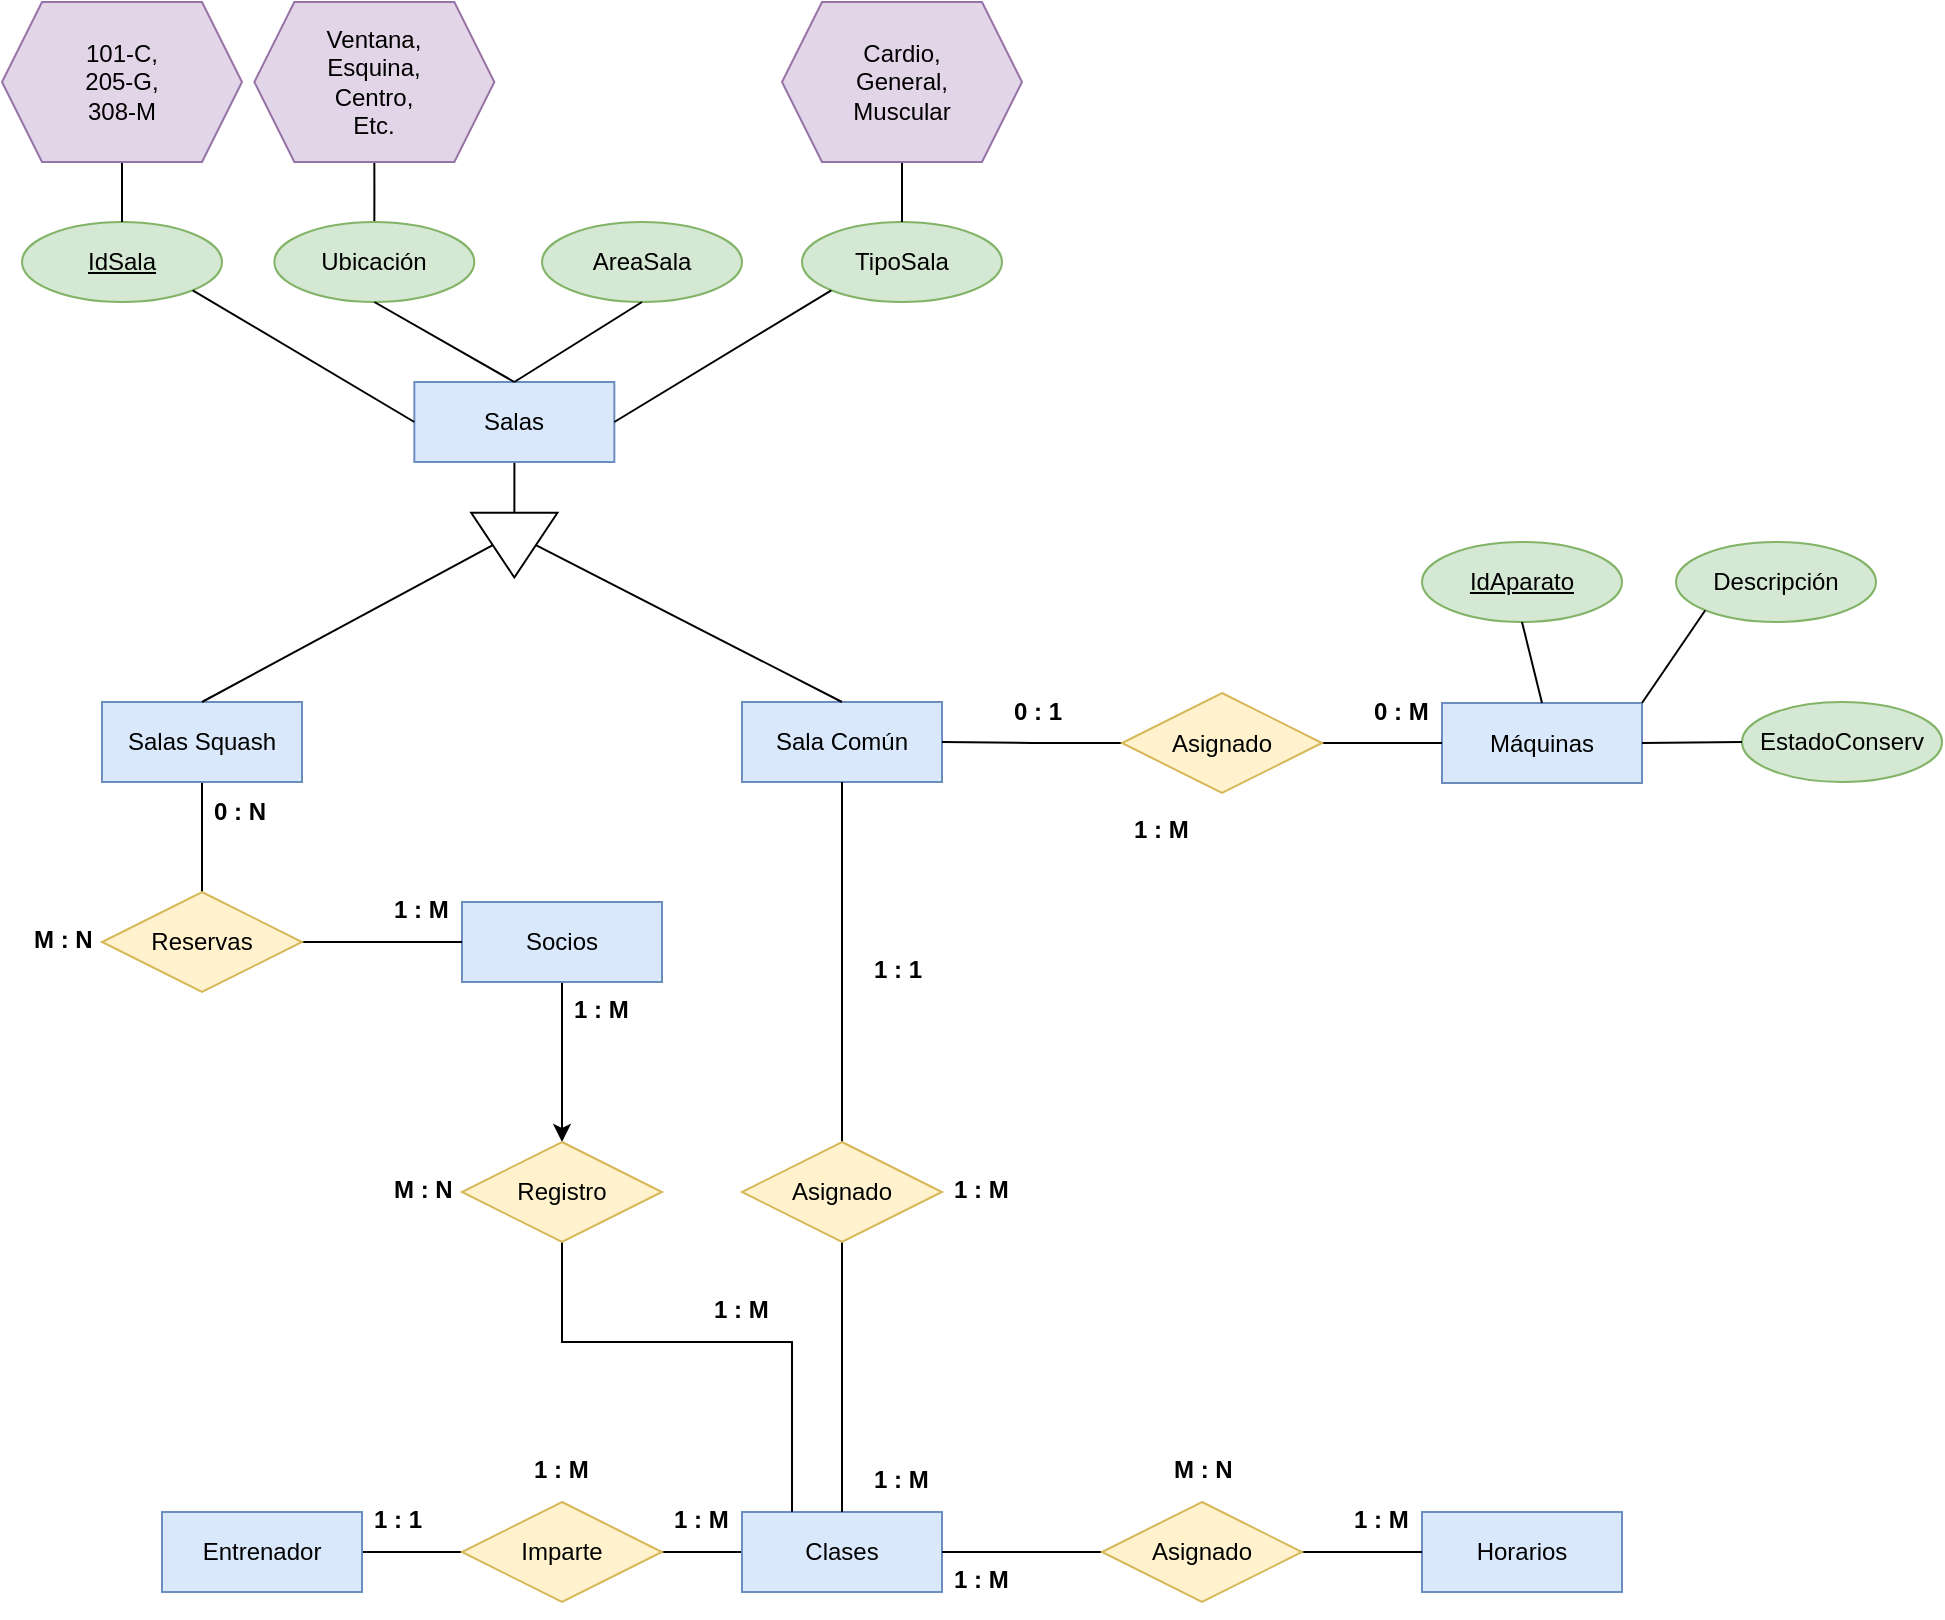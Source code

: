 <mxfile version="24.2.5" type="github">
  <diagram name="Página-1" id="1MkTyme_7WJyzQmy0kGP">
    <mxGraphModel dx="1535" dy="1617" grid="1" gridSize="10" guides="1" tooltips="1" connect="1" arrows="1" fold="1" page="1" pageScale="1" pageWidth="827" pageHeight="1169" math="0" shadow="0">
      <root>
        <mxCell id="0" />
        <mxCell id="1" parent="0" />
        <mxCell id="kHYHPtMem_qtSoGcVM8E-1" value="Sala Común" style="whiteSpace=wrap;html=1;align=center;fillColor=#dae8fc;strokeColor=#6c8ebf;fontSize=12;rounded=0;" parent="1" vertex="1">
          <mxGeometry x="360" y="160" width="100" height="40" as="geometry" />
        </mxCell>
        <mxCell id="Ol6Qqk-GlatQAoq85x_6-18" style="edgeStyle=orthogonalEdgeStyle;rounded=0;orthogonalLoop=1;jettySize=auto;html=1;" edge="1" parent="1" source="kHYHPtMem_qtSoGcVM8E-2" target="Ol6Qqk-GlatQAoq85x_6-17">
          <mxGeometry relative="1" as="geometry" />
        </mxCell>
        <mxCell id="kHYHPtMem_qtSoGcVM8E-2" value="Socios" style="whiteSpace=wrap;html=1;align=center;fillColor=#dae8fc;strokeColor=#6c8ebf;rounded=0;" parent="1" vertex="1">
          <mxGeometry x="220" y="260" width="100" height="40" as="geometry" />
        </mxCell>
        <mxCell id="kHYHPtMem_qtSoGcVM8E-31" value="" style="edgeStyle=orthogonalEdgeStyle;rounded=0;orthogonalLoop=1;jettySize=auto;html=1;endArrow=none;endFill=0;" parent="1" source="kHYHPtMem_qtSoGcVM8E-3" target="kHYHPtMem_qtSoGcVM8E-25" edge="1">
          <mxGeometry relative="1" as="geometry" />
        </mxCell>
        <mxCell id="kHYHPtMem_qtSoGcVM8E-3" value="Entrenador" style="whiteSpace=wrap;html=1;align=center;fillColor=#dae8fc;strokeColor=#6c8ebf;rounded=0;" parent="1" vertex="1">
          <mxGeometry x="70" y="565" width="100" height="40" as="geometry" />
        </mxCell>
        <mxCell id="kHYHPtMem_qtSoGcVM8E-4" value="Máquinas" style="whiteSpace=wrap;html=1;align=center;fillColor=#dae8fc;strokeColor=#6c8ebf;rounded=0;" parent="1" vertex="1">
          <mxGeometry x="710" y="160.5" width="100" height="40" as="geometry" />
        </mxCell>
        <mxCell id="Ol6Qqk-GlatQAoq85x_6-3" style="edgeStyle=orthogonalEdgeStyle;rounded=0;orthogonalLoop=1;jettySize=auto;html=1;entryX=0.5;entryY=0;entryDx=0;entryDy=0;endArrow=none;endFill=0;" edge="1" parent="1" source="kHYHPtMem_qtSoGcVM8E-5" target="Ol6Qqk-GlatQAoq85x_6-1">
          <mxGeometry relative="1" as="geometry" />
        </mxCell>
        <mxCell id="kHYHPtMem_qtSoGcVM8E-5" value="Salas Squash" style="whiteSpace=wrap;html=1;align=center;fillColor=#dae8fc;strokeColor=#6c8ebf;rounded=0;" parent="1" vertex="1">
          <mxGeometry x="40.0" y="160" width="100" height="40" as="geometry" />
        </mxCell>
        <mxCell id="kHYHPtMem_qtSoGcVM8E-12" value="" style="edgeStyle=orthogonalEdgeStyle;rounded=0;orthogonalLoop=1;jettySize=auto;html=1;endArrow=none;endFill=0;" parent="1" source="kHYHPtMem_qtSoGcVM8E-6" target="kHYHPtMem_qtSoGcVM8E-4" edge="1">
          <mxGeometry relative="1" as="geometry" />
        </mxCell>
        <mxCell id="kHYHPtMem_qtSoGcVM8E-16" style="edgeStyle=orthogonalEdgeStyle;rounded=0;orthogonalLoop=1;jettySize=auto;html=1;endArrow=none;endFill=0;" parent="1" source="kHYHPtMem_qtSoGcVM8E-6" target="kHYHPtMem_qtSoGcVM8E-1" edge="1">
          <mxGeometry relative="1" as="geometry" />
        </mxCell>
        <mxCell id="kHYHPtMem_qtSoGcVM8E-6" value="Asignado" style="shape=rhombus;perimeter=rhombusPerimeter;whiteSpace=wrap;html=1;align=center;fillColor=#fff2cc;strokeColor=#d6b656;rounded=0;" parent="1" vertex="1">
          <mxGeometry x="550" y="155.5" width="100" height="50" as="geometry" />
        </mxCell>
        <mxCell id="kHYHPtMem_qtSoGcVM8E-7" value="1 : M" style="text;strokeColor=none;fillColor=none;spacingLeft=4;spacingRight=4;overflow=hidden;rotatable=0;points=[[0,0.5],[1,0.5]];portConstraint=eastwest;fontSize=12;whiteSpace=wrap;html=1;fontStyle=1;rounded=0;" parent="1" vertex="1">
          <mxGeometry x="550" y="210" width="40" height="30" as="geometry" />
        </mxCell>
        <mxCell id="kHYHPtMem_qtSoGcVM8E-30" value="" style="edgeStyle=orthogonalEdgeStyle;rounded=0;orthogonalLoop=1;jettySize=auto;html=1;endArrow=none;endFill=0;" parent="1" source="kHYHPtMem_qtSoGcVM8E-10" target="kHYHPtMem_qtSoGcVM8E-25" edge="1">
          <mxGeometry relative="1" as="geometry" />
        </mxCell>
        <mxCell id="kHYHPtMem_qtSoGcVM8E-10" value="Clases" style="whiteSpace=wrap;html=1;align=center;fillColor=#dae8fc;strokeColor=#6c8ebf;rounded=0;" parent="1" vertex="1">
          <mxGeometry x="360" y="565" width="100" height="40" as="geometry" />
        </mxCell>
        <mxCell id="kHYHPtMem_qtSoGcVM8E-13" value="0 : M" style="text;strokeColor=none;fillColor=none;spacingLeft=4;spacingRight=4;overflow=hidden;rotatable=0;points=[[0,0.5],[1,0.5]];portConstraint=eastwest;fontSize=12;whiteSpace=wrap;html=1;fontStyle=1;rounded=0;" parent="1" vertex="1">
          <mxGeometry x="670" y="150.5" width="40" height="30" as="geometry" />
        </mxCell>
        <mxCell id="kHYHPtMem_qtSoGcVM8E-14" value="0 : 1" style="text;strokeColor=none;fillColor=none;spacingLeft=4;spacingRight=4;overflow=hidden;rotatable=0;points=[[0,0.5],[1,0.5]];portConstraint=eastwest;fontSize=12;whiteSpace=wrap;html=1;fontStyle=1;rounded=0;" parent="1" vertex="1">
          <mxGeometry x="490" y="150.5" width="40" height="30" as="geometry" />
        </mxCell>
        <mxCell id="kHYHPtMem_qtSoGcVM8E-22" value="" style="edgeStyle=orthogonalEdgeStyle;rounded=0;orthogonalLoop=1;jettySize=auto;html=1;endArrow=none;endFill=0;" parent="1" source="kHYHPtMem_qtSoGcVM8E-17" target="kHYHPtMem_qtSoGcVM8E-1" edge="1">
          <mxGeometry relative="1" as="geometry" />
        </mxCell>
        <mxCell id="kHYHPtMem_qtSoGcVM8E-24" style="edgeStyle=orthogonalEdgeStyle;rounded=0;orthogonalLoop=1;jettySize=auto;html=1;endArrow=none;endFill=0;" parent="1" source="kHYHPtMem_qtSoGcVM8E-17" target="kHYHPtMem_qtSoGcVM8E-10" edge="1">
          <mxGeometry relative="1" as="geometry" />
        </mxCell>
        <mxCell id="kHYHPtMem_qtSoGcVM8E-17" value="Asignado" style="shape=rhombus;perimeter=rhombusPerimeter;whiteSpace=wrap;html=1;align=center;fillColor=#fff2cc;strokeColor=#d6b656;rounded=0;" parent="1" vertex="1">
          <mxGeometry x="360" y="380" width="100" height="50" as="geometry" />
        </mxCell>
        <mxCell id="kHYHPtMem_qtSoGcVM8E-19" value="1 : M" style="text;strokeColor=none;fillColor=none;spacingLeft=4;spacingRight=4;overflow=hidden;rotatable=0;points=[[0,0.5],[1,0.5]];portConstraint=eastwest;fontSize=12;whiteSpace=wrap;html=1;fontStyle=1;rounded=0;" parent="1" vertex="1">
          <mxGeometry x="460" y="390" width="40" height="30" as="geometry" />
        </mxCell>
        <mxCell id="kHYHPtMem_qtSoGcVM8E-20" value="1 : M" style="text;strokeColor=none;fillColor=none;spacingLeft=4;spacingRight=4;overflow=hidden;rotatable=0;points=[[0,0.5],[1,0.5]];portConstraint=eastwest;fontSize=12;whiteSpace=wrap;html=1;fontStyle=1;rounded=0;" parent="1" vertex="1">
          <mxGeometry x="420" y="535" width="40" height="30" as="geometry" />
        </mxCell>
        <mxCell id="kHYHPtMem_qtSoGcVM8E-21" value="1 : 1" style="text;strokeColor=none;fillColor=none;spacingLeft=4;spacingRight=4;overflow=hidden;rotatable=0;points=[[0,0.5],[1,0.5]];portConstraint=eastwest;fontSize=12;whiteSpace=wrap;html=1;fontStyle=1;rounded=0;" parent="1" vertex="1">
          <mxGeometry x="420" y="280" width="40" height="30" as="geometry" />
        </mxCell>
        <mxCell id="kHYHPtMem_qtSoGcVM8E-25" value="Imparte" style="shape=rhombus;perimeter=rhombusPerimeter;whiteSpace=wrap;html=1;align=center;fillColor=#fff2cc;strokeColor=#d6b656;rounded=0;" parent="1" vertex="1">
          <mxGeometry x="220" y="560" width="100" height="50" as="geometry" />
        </mxCell>
        <mxCell id="kHYHPtMem_qtSoGcVM8E-28" value="1 : M" style="text;strokeColor=none;fillColor=none;spacingLeft=4;spacingRight=4;overflow=hidden;rotatable=0;points=[[0,0.5],[1,0.5]];portConstraint=eastwest;fontSize=12;whiteSpace=wrap;html=1;fontStyle=1;rounded=0;" parent="1" vertex="1">
          <mxGeometry x="250" y="530" width="40" height="30" as="geometry" />
        </mxCell>
        <mxCell id="kHYHPtMem_qtSoGcVM8E-32" value="1 : M" style="text;strokeColor=none;fillColor=none;spacingLeft=4;spacingRight=4;overflow=hidden;rotatable=0;points=[[0,0.5],[1,0.5]];portConstraint=eastwest;fontSize=12;whiteSpace=wrap;html=1;fontStyle=1;rounded=0;" parent="1" vertex="1">
          <mxGeometry x="320" y="555" width="40" height="30" as="geometry" />
        </mxCell>
        <mxCell id="kHYHPtMem_qtSoGcVM8E-33" value="1 : 1" style="text;strokeColor=none;fillColor=none;spacingLeft=4;spacingRight=4;overflow=hidden;rotatable=0;points=[[0,0.5],[1,0.5]];portConstraint=eastwest;fontSize=12;whiteSpace=wrap;html=1;fontStyle=1;rounded=0;" parent="1" vertex="1">
          <mxGeometry x="170" y="555" width="40" height="30" as="geometry" />
        </mxCell>
        <mxCell id="kHYHPtMem_qtSoGcVM8E-36" value="" style="edgeStyle=orthogonalEdgeStyle;rounded=0;orthogonalLoop=1;jettySize=auto;html=1;endArrow=none;endFill=0;" parent="1" source="kHYHPtMem_qtSoGcVM8E-34" target="kHYHPtMem_qtSoGcVM8E-35" edge="1">
          <mxGeometry relative="1" as="geometry" />
        </mxCell>
        <mxCell id="kHYHPtMem_qtSoGcVM8E-34" value="Salas" style="whiteSpace=wrap;html=1;align=center;fillColor=#dae8fc;strokeColor=#6c8ebf;rounded=0;shadow=0;" parent="1" vertex="1">
          <mxGeometry x="196.17" width="100" height="40" as="geometry" />
        </mxCell>
        <mxCell id="kHYHPtMem_qtSoGcVM8E-35" value="" style="triangle;whiteSpace=wrap;html=1;rotation=90;rounded=0;" parent="1" vertex="1">
          <mxGeometry x="230.0" y="60" width="32.35" height="43.13" as="geometry" />
        </mxCell>
        <mxCell id="kHYHPtMem_qtSoGcVM8E-39" value="" style="endArrow=none;html=1;rounded=0;exitX=0.5;exitY=0;exitDx=0;exitDy=0;entryX=0.5;entryY=1;entryDx=0;entryDy=0;" parent="1" source="kHYHPtMem_qtSoGcVM8E-5" target="kHYHPtMem_qtSoGcVM8E-35" edge="1">
          <mxGeometry width="50" height="50" relative="1" as="geometry">
            <mxPoint x="280" y="250" as="sourcePoint" />
            <mxPoint x="330" y="200" as="targetPoint" />
          </mxGeometry>
        </mxCell>
        <mxCell id="kHYHPtMem_qtSoGcVM8E-40" value="" style="endArrow=none;html=1;rounded=0;exitX=0.5;exitY=0;exitDx=0;exitDy=0;entryX=0.5;entryY=0;entryDx=0;entryDy=0;" parent="1" source="kHYHPtMem_qtSoGcVM8E-35" target="kHYHPtMem_qtSoGcVM8E-1" edge="1">
          <mxGeometry width="50" height="50" relative="1" as="geometry">
            <mxPoint x="170" y="250" as="sourcePoint" />
            <mxPoint x="259" y="163" as="targetPoint" />
          </mxGeometry>
        </mxCell>
        <mxCell id="Ol6Qqk-GlatQAoq85x_6-4" style="edgeStyle=orthogonalEdgeStyle;rounded=0;orthogonalLoop=1;jettySize=auto;html=1;endArrow=none;endFill=0;" edge="1" parent="1" source="Ol6Qqk-GlatQAoq85x_6-1" target="kHYHPtMem_qtSoGcVM8E-2">
          <mxGeometry relative="1" as="geometry" />
        </mxCell>
        <mxCell id="Ol6Qqk-GlatQAoq85x_6-1" value="Reservas" style="shape=rhombus;perimeter=rhombusPerimeter;whiteSpace=wrap;html=1;align=center;fillColor=#fff2cc;strokeColor=#d6b656;rounded=0;" vertex="1" parent="1">
          <mxGeometry x="40" y="255" width="100" height="50" as="geometry" />
        </mxCell>
        <mxCell id="Ol6Qqk-GlatQAoq85x_6-2" value="M : N" style="text;strokeColor=none;fillColor=none;spacingLeft=4;spacingRight=4;overflow=hidden;rotatable=0;points=[[0,0.5],[1,0.5]];portConstraint=eastwest;fontSize=12;whiteSpace=wrap;html=1;fontStyle=1;rounded=0;" vertex="1" parent="1">
          <mxGeometry y="265" width="40" height="30" as="geometry" />
        </mxCell>
        <mxCell id="Ol6Qqk-GlatQAoq85x_6-5" value="0 : N" style="text;strokeColor=none;fillColor=none;spacingLeft=4;spacingRight=4;overflow=hidden;rotatable=0;points=[[0,0.5],[1,0.5]];portConstraint=eastwest;fontSize=12;whiteSpace=wrap;html=1;fontStyle=1;rounded=0;" vertex="1" parent="1">
          <mxGeometry x="90" y="200.5" width="40" height="30" as="geometry" />
        </mxCell>
        <mxCell id="Ol6Qqk-GlatQAoq85x_6-6" value="1 : M" style="text;strokeColor=none;fillColor=none;spacingLeft=4;spacingRight=4;overflow=hidden;rotatable=0;points=[[0,0.5],[1,0.5]];portConstraint=eastwest;fontSize=12;whiteSpace=wrap;html=1;fontStyle=1;rounded=0;" vertex="1" parent="1">
          <mxGeometry x="180" y="250" width="40" height="30" as="geometry" />
        </mxCell>
        <mxCell id="Ol6Qqk-GlatQAoq85x_6-11" value="Horarios" style="whiteSpace=wrap;html=1;align=center;fillColor=#dae8fc;strokeColor=#6c8ebf;rounded=0;" vertex="1" parent="1">
          <mxGeometry x="700" y="565" width="100" height="40" as="geometry" />
        </mxCell>
        <mxCell id="Ol6Qqk-GlatQAoq85x_6-15" style="edgeStyle=orthogonalEdgeStyle;rounded=0;orthogonalLoop=1;jettySize=auto;html=1;entryX=0;entryY=0.5;entryDx=0;entryDy=0;endArrow=none;endFill=0;" edge="1" parent="1" source="Ol6Qqk-GlatQAoq85x_6-13" target="Ol6Qqk-GlatQAoq85x_6-11">
          <mxGeometry relative="1" as="geometry" />
        </mxCell>
        <mxCell id="Ol6Qqk-GlatQAoq85x_6-16" style="edgeStyle=orthogonalEdgeStyle;rounded=0;orthogonalLoop=1;jettySize=auto;html=1;endArrow=none;endFill=0;" edge="1" parent="1" source="Ol6Qqk-GlatQAoq85x_6-13" target="kHYHPtMem_qtSoGcVM8E-10">
          <mxGeometry relative="1" as="geometry" />
        </mxCell>
        <mxCell id="Ol6Qqk-GlatQAoq85x_6-13" value="Asignado" style="shape=rhombus;perimeter=rhombusPerimeter;whiteSpace=wrap;html=1;align=center;fillColor=#fff2cc;strokeColor=#d6b656;rounded=0;" vertex="1" parent="1">
          <mxGeometry x="540" y="560" width="100" height="50" as="geometry" />
        </mxCell>
        <mxCell id="Ol6Qqk-GlatQAoq85x_6-14" value="M : N" style="text;strokeColor=none;fillColor=none;spacingLeft=4;spacingRight=4;overflow=hidden;rotatable=0;points=[[0,0.5],[1,0.5]];portConstraint=eastwest;fontSize=12;whiteSpace=wrap;html=1;fontStyle=1;rounded=0;" vertex="1" parent="1">
          <mxGeometry x="570" y="530" width="40" height="30" as="geometry" />
        </mxCell>
        <mxCell id="Ol6Qqk-GlatQAoq85x_6-19" style="edgeStyle=orthogonalEdgeStyle;rounded=0;orthogonalLoop=1;jettySize=auto;html=1;entryX=0.25;entryY=0;entryDx=0;entryDy=0;exitX=0.5;exitY=1;exitDx=0;exitDy=0;endArrow=none;endFill=0;" edge="1" parent="1" source="Ol6Qqk-GlatQAoq85x_6-17" target="kHYHPtMem_qtSoGcVM8E-10">
          <mxGeometry relative="1" as="geometry">
            <Array as="points">
              <mxPoint x="270" y="480" />
              <mxPoint x="385" y="480" />
            </Array>
          </mxGeometry>
        </mxCell>
        <mxCell id="Ol6Qqk-GlatQAoq85x_6-17" value="Registro" style="shape=rhombus;perimeter=rhombusPerimeter;whiteSpace=wrap;html=1;align=center;fillColor=#fff2cc;strokeColor=#d6b656;rounded=0;" vertex="1" parent="1">
          <mxGeometry x="220" y="380" width="100" height="50" as="geometry" />
        </mxCell>
        <mxCell id="Ol6Qqk-GlatQAoq85x_6-20" value="M : N" style="text;strokeColor=none;fillColor=none;spacingLeft=4;spacingRight=4;overflow=hidden;rotatable=0;points=[[0,0.5],[1,0.5]];portConstraint=eastwest;fontSize=12;whiteSpace=wrap;html=1;fontStyle=1;rounded=0;" vertex="1" parent="1">
          <mxGeometry x="180" y="390" width="40" height="30" as="geometry" />
        </mxCell>
        <mxCell id="Ol6Qqk-GlatQAoq85x_6-21" value="1 : M" style="text;strokeColor=none;fillColor=none;spacingLeft=4;spacingRight=4;overflow=hidden;rotatable=0;points=[[0,0.5],[1,0.5]];portConstraint=eastwest;fontSize=12;whiteSpace=wrap;html=1;fontStyle=1;rounded=0;" vertex="1" parent="1">
          <mxGeometry x="460" y="585" width="40" height="30" as="geometry" />
        </mxCell>
        <mxCell id="Ol6Qqk-GlatQAoq85x_6-22" value="1 : M" style="text;strokeColor=none;fillColor=none;spacingLeft=4;spacingRight=4;overflow=hidden;rotatable=0;points=[[0,0.5],[1,0.5]];portConstraint=eastwest;fontSize=12;whiteSpace=wrap;html=1;fontStyle=1;rounded=0;" vertex="1" parent="1">
          <mxGeometry x="660" y="555" width="40" height="30" as="geometry" />
        </mxCell>
        <mxCell id="Ol6Qqk-GlatQAoq85x_6-23" value="1 : M" style="text;strokeColor=none;fillColor=none;spacingLeft=4;spacingRight=4;overflow=hidden;rotatable=0;points=[[0,0.5],[1,0.5]];portConstraint=eastwest;fontSize=12;whiteSpace=wrap;html=1;fontStyle=1;rounded=0;" vertex="1" parent="1">
          <mxGeometry x="340" y="450" width="40" height="30" as="geometry" />
        </mxCell>
        <mxCell id="Ol6Qqk-GlatQAoq85x_6-24" value="1 : M" style="text;strokeColor=none;fillColor=none;spacingLeft=4;spacingRight=4;overflow=hidden;rotatable=0;points=[[0,0.5],[1,0.5]];portConstraint=eastwest;fontSize=12;whiteSpace=wrap;html=1;fontStyle=1;rounded=0;" vertex="1" parent="1">
          <mxGeometry x="270" y="300" width="40" height="30" as="geometry" />
        </mxCell>
        <mxCell id="Ol6Qqk-GlatQAoq85x_6-28" style="edgeStyle=orthogonalEdgeStyle;rounded=0;orthogonalLoop=1;jettySize=auto;html=1;entryX=0.5;entryY=1;entryDx=0;entryDy=0;endArrow=none;endFill=0;" edge="1" parent="1" source="Ol6Qqk-GlatQAoq85x_6-25" target="Ol6Qqk-GlatQAoq85x_6-27">
          <mxGeometry relative="1" as="geometry" />
        </mxCell>
        <mxCell id="Ol6Qqk-GlatQAoq85x_6-25" value="Ubicación" style="ellipse;whiteSpace=wrap;html=1;align=center;rounded=0;fillColor=#d5e8d4;strokeColor=#82b366;" vertex="1" parent="1">
          <mxGeometry x="126.17" y="-80" width="100" height="40" as="geometry" />
        </mxCell>
        <mxCell id="Ol6Qqk-GlatQAoq85x_6-27" value="Ventana,&lt;div&gt;Esquina,&lt;/div&gt;&lt;div&gt;Centro,&lt;/div&gt;&lt;div&gt;Etc.&lt;/div&gt;" style="shape=hexagon;perimeter=hexagonPerimeter2;whiteSpace=wrap;html=1;fixedSize=1;rounded=0;fillColor=#e1d5e7;strokeColor=#9673a6;" vertex="1" parent="1">
          <mxGeometry x="116.17" y="-190" width="120" height="80" as="geometry" />
        </mxCell>
        <mxCell id="Ol6Qqk-GlatQAoq85x_6-29" value="IdSala" style="ellipse;whiteSpace=wrap;html=1;align=center;fontStyle=4;rounded=0;fillColor=#d5e8d4;strokeColor=#82b366;" vertex="1" parent="1">
          <mxGeometry y="-80" width="100" height="40" as="geometry" />
        </mxCell>
        <mxCell id="Ol6Qqk-GlatQAoq85x_6-33" value="" style="endArrow=none;html=1;rounded=0;exitX=1;exitY=1;exitDx=0;exitDy=0;entryX=0;entryY=0.5;entryDx=0;entryDy=0;" edge="1" parent="1" source="Ol6Qqk-GlatQAoq85x_6-29" target="kHYHPtMem_qtSoGcVM8E-34">
          <mxGeometry relative="1" as="geometry">
            <mxPoint x="220" y="-40" as="sourcePoint" />
            <mxPoint x="160" y="10" as="targetPoint" />
          </mxGeometry>
        </mxCell>
        <mxCell id="Ol6Qqk-GlatQAoq85x_6-34" value="TipoSala" style="ellipse;whiteSpace=wrap;html=1;align=center;rounded=0;fillColor=#d5e8d4;strokeColor=#82b366;" vertex="1" parent="1">
          <mxGeometry x="390" y="-80" width="100" height="40" as="geometry" />
        </mxCell>
        <mxCell id="Ol6Qqk-GlatQAoq85x_6-35" value="" style="endArrow=none;html=1;rounded=0;entryX=0;entryY=1;entryDx=0;entryDy=0;exitX=1;exitY=0.5;exitDx=0;exitDy=0;" edge="1" parent="1" source="kHYHPtMem_qtSoGcVM8E-34" target="Ol6Qqk-GlatQAoq85x_6-34">
          <mxGeometry relative="1" as="geometry">
            <mxPoint x="350" y="20" as="sourcePoint" />
            <mxPoint x="380" y="-40" as="targetPoint" />
          </mxGeometry>
        </mxCell>
        <mxCell id="Ol6Qqk-GlatQAoq85x_6-36" value="" style="endArrow=none;html=1;rounded=0;exitX=0.5;exitY=1;exitDx=0;exitDy=0;entryX=0.5;entryY=0;entryDx=0;entryDy=0;" edge="1" parent="1" source="Ol6Qqk-GlatQAoq85x_6-25" target="kHYHPtMem_qtSoGcVM8E-34">
          <mxGeometry relative="1" as="geometry">
            <mxPoint x="199" y="-36" as="sourcePoint" />
            <mxPoint x="310" y="30" as="targetPoint" />
          </mxGeometry>
        </mxCell>
        <mxCell id="Ol6Qqk-GlatQAoq85x_6-37" value="AreaSala" style="ellipse;whiteSpace=wrap;html=1;align=center;rounded=0;fillColor=#d5e8d4;strokeColor=#82b366;" vertex="1" parent="1">
          <mxGeometry x="260" y="-80" width="100" height="40" as="geometry" />
        </mxCell>
        <mxCell id="Ol6Qqk-GlatQAoq85x_6-38" value="" style="endArrow=none;html=1;rounded=0;exitX=0.5;exitY=1;exitDx=0;exitDy=0;entryX=0.5;entryY=0;entryDx=0;entryDy=0;" edge="1" parent="1" source="Ol6Qqk-GlatQAoq85x_6-37" target="kHYHPtMem_qtSoGcVM8E-34">
          <mxGeometry relative="1" as="geometry">
            <mxPoint x="186" y="-30" as="sourcePoint" />
            <mxPoint x="256" y="10" as="targetPoint" />
          </mxGeometry>
        </mxCell>
        <mxCell id="Ol6Qqk-GlatQAoq85x_6-40" style="edgeStyle=orthogonalEdgeStyle;orthogonalLoop=1;jettySize=auto;html=1;entryX=0.5;entryY=0;entryDx=0;entryDy=0;endArrow=none;endFill=0;" edge="1" parent="1" source="Ol6Qqk-GlatQAoq85x_6-39" target="Ol6Qqk-GlatQAoq85x_6-29">
          <mxGeometry relative="1" as="geometry" />
        </mxCell>
        <mxCell id="Ol6Qqk-GlatQAoq85x_6-39" value="101-C,&lt;div&gt;205-G,&lt;/div&gt;&lt;div&gt;308-M&lt;/div&gt;" style="shape=hexagon;perimeter=hexagonPerimeter2;whiteSpace=wrap;html=1;fixedSize=1;rounded=0;fillColor=#e1d5e7;strokeColor=#9673a6;" vertex="1" parent="1">
          <mxGeometry x="-10.0" y="-190" width="120" height="80" as="geometry" />
        </mxCell>
        <mxCell id="Ol6Qqk-GlatQAoq85x_6-42" style="edgeStyle=orthogonalEdgeStyle;orthogonalLoop=1;jettySize=auto;html=1;entryX=0.5;entryY=0;entryDx=0;entryDy=0;endArrow=none;endFill=0;" edge="1" parent="1" source="Ol6Qqk-GlatQAoq85x_6-41" target="Ol6Qqk-GlatQAoq85x_6-34">
          <mxGeometry relative="1" as="geometry" />
        </mxCell>
        <mxCell id="Ol6Qqk-GlatQAoq85x_6-41" value="Cardio,&lt;div&gt;General,&lt;/div&gt;&lt;div&gt;Muscular&lt;/div&gt;" style="shape=hexagon;perimeter=hexagonPerimeter2;whiteSpace=wrap;html=1;fixedSize=1;rounded=0;fillColor=#e1d5e7;strokeColor=#9673a6;" vertex="1" parent="1">
          <mxGeometry x="380" y="-190" width="120" height="80" as="geometry" />
        </mxCell>
        <mxCell id="Ol6Qqk-GlatQAoq85x_6-43" value="IdAparato" style="ellipse;whiteSpace=wrap;html=1;align=center;fontStyle=4;rounded=0;fillColor=#d5e8d4;strokeColor=#82b366;" vertex="1" parent="1">
          <mxGeometry x="700" y="80" width="100" height="40" as="geometry" />
        </mxCell>
        <mxCell id="Ol6Qqk-GlatQAoq85x_6-44" value="Descripción" style="ellipse;whiteSpace=wrap;html=1;align=center;rounded=0;fillColor=#d5e8d4;strokeColor=#82b366;" vertex="1" parent="1">
          <mxGeometry x="827" y="80" width="100" height="40" as="geometry" />
        </mxCell>
        <mxCell id="Ol6Qqk-GlatQAoq85x_6-45" value="EstadoConserv" style="ellipse;whiteSpace=wrap;html=1;align=center;rounded=0;fillColor=#d5e8d4;strokeColor=#82b366;" vertex="1" parent="1">
          <mxGeometry x="860" y="160" width="100" height="40" as="geometry" />
        </mxCell>
        <mxCell id="Ol6Qqk-GlatQAoq85x_6-46" value="" style="endArrow=none;html=1;rounded=0;exitX=0.5;exitY=1;exitDx=0;exitDy=0;entryX=0.5;entryY=0;entryDx=0;entryDy=0;" edge="1" parent="1" source="Ol6Qqk-GlatQAoq85x_6-43" target="kHYHPtMem_qtSoGcVM8E-4">
          <mxGeometry relative="1" as="geometry">
            <mxPoint x="700" y="160" as="sourcePoint" />
            <mxPoint x="860" y="160" as="targetPoint" />
          </mxGeometry>
        </mxCell>
        <mxCell id="Ol6Qqk-GlatQAoq85x_6-47" value="" style="endArrow=none;html=1;rounded=0;exitX=0;exitY=1;exitDx=0;exitDy=0;entryX=1;entryY=0;entryDx=0;entryDy=0;" edge="1" parent="1" source="Ol6Qqk-GlatQAoq85x_6-44" target="kHYHPtMem_qtSoGcVM8E-4">
          <mxGeometry relative="1" as="geometry">
            <mxPoint x="760" y="130" as="sourcePoint" />
            <mxPoint x="770" y="171" as="targetPoint" />
          </mxGeometry>
        </mxCell>
        <mxCell id="Ol6Qqk-GlatQAoq85x_6-50" value="" style="endArrow=none;html=1;rounded=0;exitX=0;exitY=0.5;exitDx=0;exitDy=0;entryX=1;entryY=0.5;entryDx=0;entryDy=0;" edge="1" parent="1" source="Ol6Qqk-GlatQAoq85x_6-45" target="kHYHPtMem_qtSoGcVM8E-4">
          <mxGeometry relative="1" as="geometry">
            <mxPoint x="900" y="130" as="sourcePoint" />
            <mxPoint x="820" y="171" as="targetPoint" />
          </mxGeometry>
        </mxCell>
      </root>
    </mxGraphModel>
  </diagram>
</mxfile>
